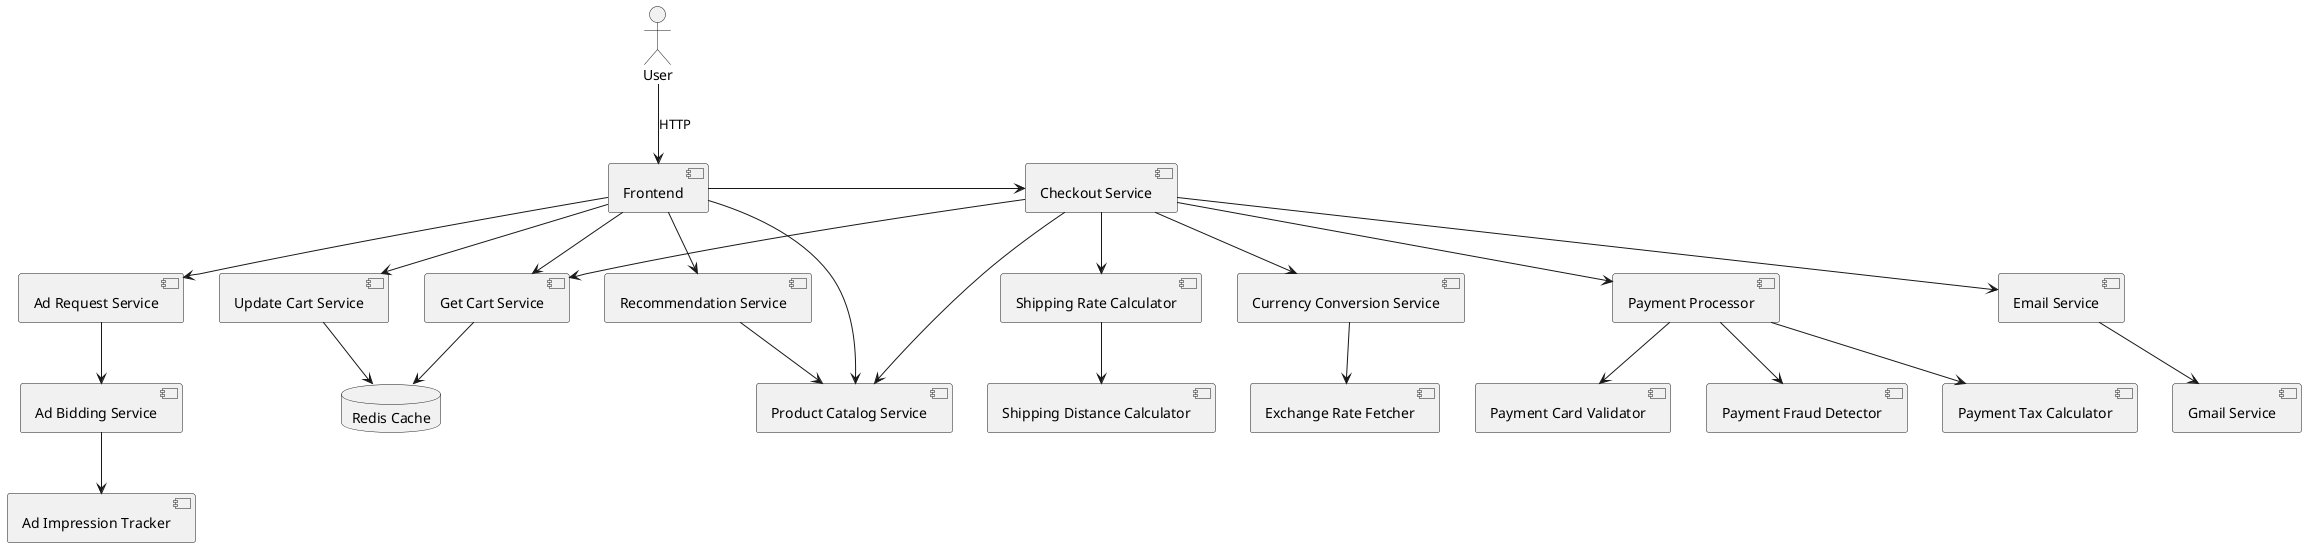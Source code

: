 @startuml
actor User
component "Frontend" as frontend
component "Recommendation Service" as recommendation
component "Product Catalog Service" as product
component "Get Cart Service" as cart_get
component "Update Cart Service" as cart_update
component "Checkout Service" as checkout
component "Payment Processor" as payment_processor
component "Payment Card Validator" as payment_card
component "Payment Fraud Detector" as payment_fraud
component "Payment Tax Calculator" as payment_tax
component "Email Service" as email
component "Gmail Service" as gmail
component "Shipping Rate Calculator" as shipping_calculator
component "Shipping Distance Calculator" as shipping_distance
component "Currency Conversion Service" as currency_conversion
component "Exchange Rate Fetcher" as exchange_rate_fetcher
component "Ad Request Service" as ad_request
component "Ad Bidding Service" as ad_bidding
component "Ad Impression Tracker" as ad_tracker
database "Redis Cache" as redis

User --> frontend : HTTP
frontend -r-> checkout
frontend --> product
frontend --> cart_update
frontend --> cart_get
frontend --> recommendation
frontend --> ad_request
ad_request --> ad_bidding
ad_bidding --> ad_tracker
checkout --> payment_processor
payment_processor --> payment_card
payment_processor --> payment_fraud
payment_processor --> payment_tax
checkout --> email
email --> gmail
checkout --> shipping_calculator
shipping_calculator --> shipping_distance
checkout --> currency_conversion
currency_conversion --> exchange_rate_fetcher
checkout --> cart_get
checkout --> product
recommendation --> product
cart_get --> redis
cart_update--> redis
@enduml